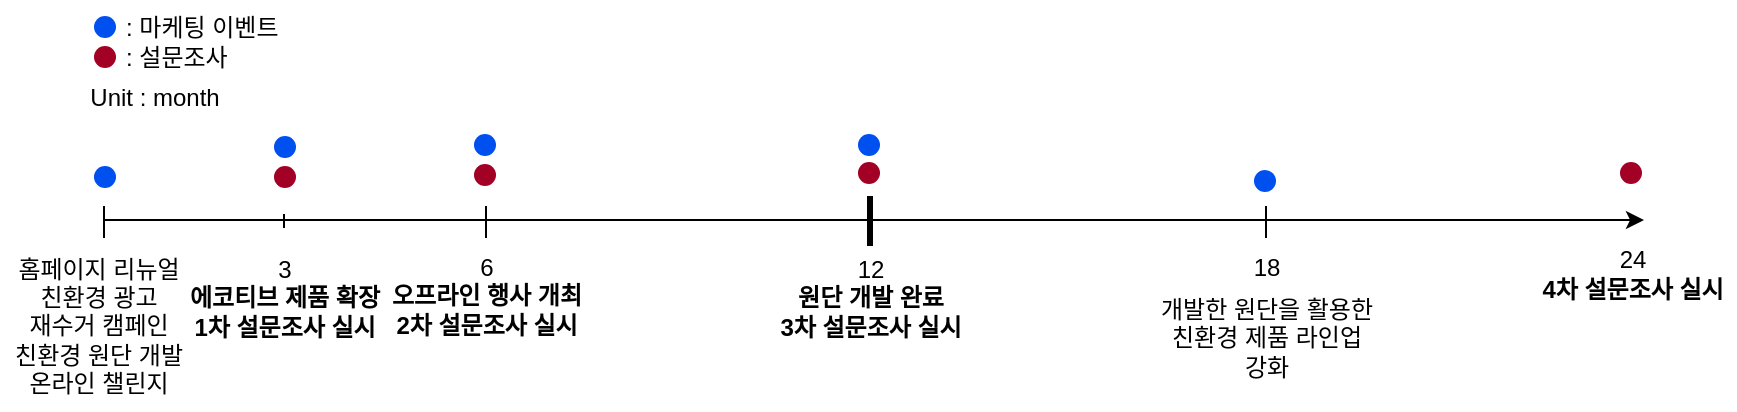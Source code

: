 <mxfile version="21.3.6" type="github">
  <diagram name="페이지-1" id="XDwKWX2P92btB2QJnYih">
    <mxGraphModel dx="954" dy="534" grid="0" gridSize="10" guides="1" tooltips="1" connect="1" arrows="1" fold="1" page="1" pageScale="1" pageWidth="1200" pageHeight="1920" background="#ffffff" math="0" shadow="0">
      <root>
        <mxCell id="0" />
        <mxCell id="1" parent="0" />
        <mxCell id="_ksSLjebN5ixidT2kmzD-1" value="" style="endArrow=classic;html=1;rounded=0;strokeColor=#000000;" edge="1" parent="1">
          <mxGeometry width="50" height="50" relative="1" as="geometry">
            <mxPoint x="80" y="280" as="sourcePoint" />
            <mxPoint x="850" y="280" as="targetPoint" />
          </mxGeometry>
        </mxCell>
        <mxCell id="_ksSLjebN5ixidT2kmzD-2" value="" style="endArrow=none;html=1;rounded=0;strokeColor=#000000;strokeWidth=3;" edge="1" parent="1">
          <mxGeometry width="50" height="50" relative="1" as="geometry">
            <mxPoint x="463" y="293" as="sourcePoint" />
            <mxPoint x="463" y="268" as="targetPoint" />
          </mxGeometry>
        </mxCell>
        <mxCell id="_ksSLjebN5ixidT2kmzD-5" value="" style="endArrow=none;html=1;rounded=0;strokeColor=#000000;" edge="1" parent="1">
          <mxGeometry width="50" height="50" relative="1" as="geometry">
            <mxPoint x="271" y="289" as="sourcePoint" />
            <mxPoint x="271" y="273" as="targetPoint" />
          </mxGeometry>
        </mxCell>
        <mxCell id="_ksSLjebN5ixidT2kmzD-6" value="" style="endArrow=none;html=1;rounded=0;strokeColor=#000000;" edge="1" parent="1">
          <mxGeometry width="50" height="50" relative="1" as="geometry">
            <mxPoint x="661" y="289" as="sourcePoint" />
            <mxPoint x="661" y="273" as="targetPoint" />
          </mxGeometry>
        </mxCell>
        <mxCell id="_ksSLjebN5ixidT2kmzD-7" value="&lt;font color=&quot;#000000&quot;&gt;6&lt;br&gt;&lt;/font&gt;&lt;font color=&quot;#000000&quot;&gt;&lt;b&gt;오프라인 행사 개최&lt;br&gt;&lt;/b&gt;&lt;/font&gt;&lt;b style=&quot;color: rgb(0, 0, 0);&quot;&gt;2차 설문조사 실시&lt;/b&gt;&lt;font color=&quot;#000000&quot;&gt;&lt;br&gt;&lt;/font&gt;" style="text;html=1;align=center;verticalAlign=middle;resizable=0;points=[];autosize=1;strokeColor=none;fillColor=none;" vertex="1" parent="1">
          <mxGeometry x="216.5" y="290" width="108" height="55" as="geometry" />
        </mxCell>
        <mxCell id="_ksSLjebN5ixidT2kmzD-8" value="&lt;font color=&quot;#000000&quot;&gt;18&lt;br&gt;&lt;/font&gt;" style="text;html=1;align=center;verticalAlign=middle;resizable=0;points=[];autosize=1;strokeColor=none;fillColor=none;" vertex="1" parent="1">
          <mxGeometry x="645" y="291" width="31" height="26" as="geometry" />
        </mxCell>
        <mxCell id="_ksSLjebN5ixidT2kmzD-10" value="" style="endArrow=none;html=1;rounded=0;strokeColor=#000000;" edge="1" parent="1">
          <mxGeometry width="50" height="50" relative="1" as="geometry">
            <mxPoint x="170" y="284" as="sourcePoint" />
            <mxPoint x="170" y="277" as="targetPoint" />
          </mxGeometry>
        </mxCell>
        <mxCell id="_ksSLjebN5ixidT2kmzD-11" value="" style="endArrow=none;html=1;rounded=0;strokeColor=#000000;" edge="1" parent="1">
          <mxGeometry width="50" height="50" relative="1" as="geometry">
            <mxPoint x="80" y="289" as="sourcePoint" />
            <mxPoint x="80" y="273" as="targetPoint" />
          </mxGeometry>
        </mxCell>
        <mxCell id="_ksSLjebN5ixidT2kmzD-12" value="&lt;font color=&quot;#000000&quot;&gt;3&lt;br&gt;&lt;/font&gt;&lt;font color=&quot;#000000&quot;&gt;&lt;b&gt;에코티브 제품 확장&lt;br&gt;&lt;/b&gt;&lt;/font&gt;&lt;b style=&quot;color: rgb(0, 0, 0);&quot;&gt;1차 설문조사 실시&lt;/b&gt;&lt;font color=&quot;#000000&quot;&gt;&lt;br&gt;&lt;/font&gt;" style="text;html=1;align=center;verticalAlign=middle;resizable=0;points=[];autosize=1;strokeColor=none;fillColor=none;" vertex="1" parent="1">
          <mxGeometry x="115.5" y="291" width="108" height="55" as="geometry" />
        </mxCell>
        <mxCell id="_ksSLjebN5ixidT2kmzD-13" value="&lt;font color=&quot;#000000&quot;&gt;Unit : month&lt;/font&gt;" style="text;html=1;align=center;verticalAlign=middle;resizable=0;points=[];autosize=1;strokeColor=none;fillColor=none;" vertex="1" parent="1">
          <mxGeometry x="63" y="206" width="83" height="26" as="geometry" />
        </mxCell>
        <mxCell id="_ksSLjebN5ixidT2kmzD-15" value="" style="ellipse;shape=doubleEllipse;whiteSpace=wrap;html=1;aspect=fixed;strokeColor=none;fillColor=#a20025;fontColor=#ffffff;" vertex="1" parent="1">
          <mxGeometry x="165" y="253" width="11" height="11" as="geometry" />
        </mxCell>
        <mxCell id="_ksSLjebN5ixidT2kmzD-17" value="" style="ellipse;shape=doubleEllipse;whiteSpace=wrap;html=1;aspect=fixed;strokeColor=none;fillColor=#a20025;fontColor=#ffffff;" vertex="1" parent="1">
          <mxGeometry x="265" y="252" width="11" height="11" as="geometry" />
        </mxCell>
        <mxCell id="_ksSLjebN5ixidT2kmzD-18" value="" style="ellipse;shape=doubleEllipse;whiteSpace=wrap;html=1;aspect=fixed;strokeColor=none;fillColor=#a20025;fontColor=#ffffff;" vertex="1" parent="1">
          <mxGeometry x="457" y="251" width="11" height="11" as="geometry" />
        </mxCell>
        <mxCell id="_ksSLjebN5ixidT2kmzD-19" value="" style="ellipse;shape=doubleEllipse;whiteSpace=wrap;html=1;aspect=fixed;strokeColor=none;fillColor=#a20025;fontColor=#ffffff;" vertex="1" parent="1">
          <mxGeometry x="838" y="251" width="11" height="11" as="geometry" />
        </mxCell>
        <mxCell id="_ksSLjebN5ixidT2kmzD-20" value="&lt;font color=&quot;#000000&quot;&gt;12&lt;br&gt;&lt;b&gt;원단 개발 완료&lt;/b&gt;&lt;br&gt;&lt;/font&gt;&lt;b style=&quot;color: rgb(0, 0, 0);&quot;&gt;3차 설문조사 실시&lt;/b&gt;&lt;font color=&quot;#000000&quot;&gt;&lt;br&gt;&lt;/font&gt;" style="text;html=1;align=center;verticalAlign=middle;resizable=0;points=[];autosize=1;strokeColor=none;fillColor=none;" vertex="1" parent="1">
          <mxGeometry x="410.5" y="291" width="104" height="55" as="geometry" />
        </mxCell>
        <mxCell id="_ksSLjebN5ixidT2kmzD-21" value="&lt;span style=&quot;color: rgb(0, 0, 0);&quot;&gt;24&lt;br&gt;&lt;/span&gt;&lt;b style=&quot;color: rgb(0, 0, 0);&quot;&gt;4차 설문조사 실시&lt;/b&gt;&lt;font color=&quot;#000000&quot;&gt;&lt;br&gt;&lt;/font&gt;" style="text;html=1;align=center;verticalAlign=middle;resizable=0;points=[];autosize=1;strokeColor=none;fillColor=none;" vertex="1" parent="1">
          <mxGeometry x="791.5" y="286" width="104" height="41" as="geometry" />
        </mxCell>
        <mxCell id="_ksSLjebN5ixidT2kmzD-22" value="&lt;font color=&quot;#000000&quot;&gt;홈페이지 리뉴얼&lt;br&gt;친환경 광고&lt;br&gt;재수거 캠페인&lt;br&gt;친환경 원단 개발&lt;br&gt;온라인 챌린지&lt;br&gt;&lt;/font&gt;" style="text;html=1;align=center;verticalAlign=middle;resizable=0;points=[];autosize=1;strokeColor=none;fillColor=none;" vertex="1" parent="1">
          <mxGeometry x="28" y="291" width="97" height="84" as="geometry" />
        </mxCell>
        <mxCell id="_ksSLjebN5ixidT2kmzD-23" value="" style="ellipse;shape=doubleEllipse;whiteSpace=wrap;html=1;aspect=fixed;strokeColor=none;fillColor=#0050ef;fontColor=#ffffff;" vertex="1" parent="1">
          <mxGeometry x="75" y="253" width="11" height="11" as="geometry" />
        </mxCell>
        <mxCell id="_ksSLjebN5ixidT2kmzD-24" value="" style="ellipse;shape=doubleEllipse;whiteSpace=wrap;html=1;aspect=fixed;strokeColor=none;fillColor=#0050ef;fontColor=#ffffff;" vertex="1" parent="1">
          <mxGeometry x="165" y="238" width="11" height="11" as="geometry" />
        </mxCell>
        <mxCell id="_ksSLjebN5ixidT2kmzD-25" value="" style="ellipse;shape=doubleEllipse;whiteSpace=wrap;html=1;aspect=fixed;strokeColor=none;fillColor=#0050ef;fontColor=#ffffff;" vertex="1" parent="1">
          <mxGeometry x="265" y="237" width="11" height="11" as="geometry" />
        </mxCell>
        <mxCell id="_ksSLjebN5ixidT2kmzD-27" value="" style="ellipse;shape=doubleEllipse;whiteSpace=wrap;html=1;aspect=fixed;strokeColor=none;fillColor=#0050ef;fontColor=#ffffff;" vertex="1" parent="1">
          <mxGeometry x="457" y="237" width="11" height="11" as="geometry" />
        </mxCell>
        <mxCell id="_ksSLjebN5ixidT2kmzD-28" value="" style="ellipse;shape=doubleEllipse;whiteSpace=wrap;html=1;aspect=fixed;strokeColor=none;fillColor=#a20025;fontColor=#ffffff;" vertex="1" parent="1">
          <mxGeometry x="75" y="193" width="11" height="11" as="geometry" />
        </mxCell>
        <mxCell id="_ksSLjebN5ixidT2kmzD-29" value="" style="ellipse;shape=doubleEllipse;whiteSpace=wrap;html=1;aspect=fixed;strokeColor=none;fillColor=#0050ef;fontColor=#ffffff;" vertex="1" parent="1">
          <mxGeometry x="75" y="178" width="11" height="11" as="geometry" />
        </mxCell>
        <mxCell id="_ksSLjebN5ixidT2kmzD-31" value="&lt;font color=&quot;#000000&quot;&gt;: 마케팅 이벤트&lt;br&gt;&lt;/font&gt;&lt;div style=&quot;&quot;&gt;&lt;span style=&quot;background-color: initial;&quot;&gt;&lt;font color=&quot;#000000&quot;&gt;: 설문조사&amp;nbsp;&lt;/font&gt;&lt;/span&gt;&lt;/div&gt;" style="text;html=1;align=left;verticalAlign=middle;resizable=0;points=[];autosize=1;strokeColor=none;fillColor=none;" vertex="1" parent="1">
          <mxGeometry x="89" y="170" width="90" height="41" as="geometry" />
        </mxCell>
        <mxCell id="_ksSLjebN5ixidT2kmzD-32" value="" style="ellipse;shape=doubleEllipse;whiteSpace=wrap;html=1;aspect=fixed;strokeColor=none;fillColor=#0050ef;fontColor=#ffffff;" vertex="1" parent="1">
          <mxGeometry x="655" y="255" width="11" height="11" as="geometry" />
        </mxCell>
        <mxCell id="_ksSLjebN5ixidT2kmzD-33" value="&lt;font color=&quot;#000000&quot;&gt;개발한 원단을 활용한&lt;br&gt;친환경 제품 라인업&lt;br&gt;강화&lt;br&gt;&lt;/font&gt;" style="text;html=1;align=center;verticalAlign=middle;resizable=0;points=[];autosize=1;strokeColor=none;fillColor=none;" vertex="1" parent="1">
          <mxGeometry x="601.5" y="311" width="118" height="55" as="geometry" />
        </mxCell>
      </root>
    </mxGraphModel>
  </diagram>
</mxfile>
